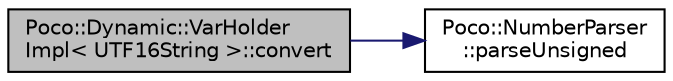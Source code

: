 digraph "Poco::Dynamic::VarHolderImpl&lt; UTF16String &gt;::convert"
{
 // LATEX_PDF_SIZE
  edge [fontname="Helvetica",fontsize="10",labelfontname="Helvetica",labelfontsize="10"];
  node [fontname="Helvetica",fontsize="10",shape=record];
  rankdir="LR";
  Node1 [label="Poco::Dynamic::VarHolder\lImpl\< UTF16String \>::convert",height=0.2,width=0.4,color="black", fillcolor="grey75", style="filled", fontcolor="black",tooltip=" "];
  Node1 -> Node2 [color="midnightblue",fontsize="10",style="solid"];
  Node2 [label="Poco::NumberParser\l::parseUnsigned",height=0.2,width=0.4,color="black", fillcolor="white", style="filled",URL="$classPoco_1_1NumberParser.html#a3d3bbfde29ae5d212fe2fd7708b50c10",tooltip=" "];
}
